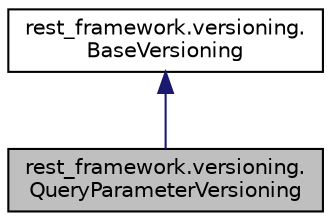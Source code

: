 digraph "rest_framework.versioning.QueryParameterVersioning"
{
 // LATEX_PDF_SIZE
  edge [fontname="Helvetica",fontsize="10",labelfontname="Helvetica",labelfontsize="10"];
  node [fontname="Helvetica",fontsize="10",shape=record];
  Node1 [label="rest_framework.versioning.\lQueryParameterVersioning",height=0.2,width=0.4,color="black", fillcolor="grey75", style="filled", fontcolor="black",tooltip=" "];
  Node2 -> Node1 [dir="back",color="midnightblue",fontsize="10",style="solid"];
  Node2 [label="rest_framework.versioning.\lBaseVersioning",height=0.2,width=0.4,color="black", fillcolor="white", style="filled",URL="$classrest__framework_1_1versioning_1_1_base_versioning.html",tooltip=" "];
}
